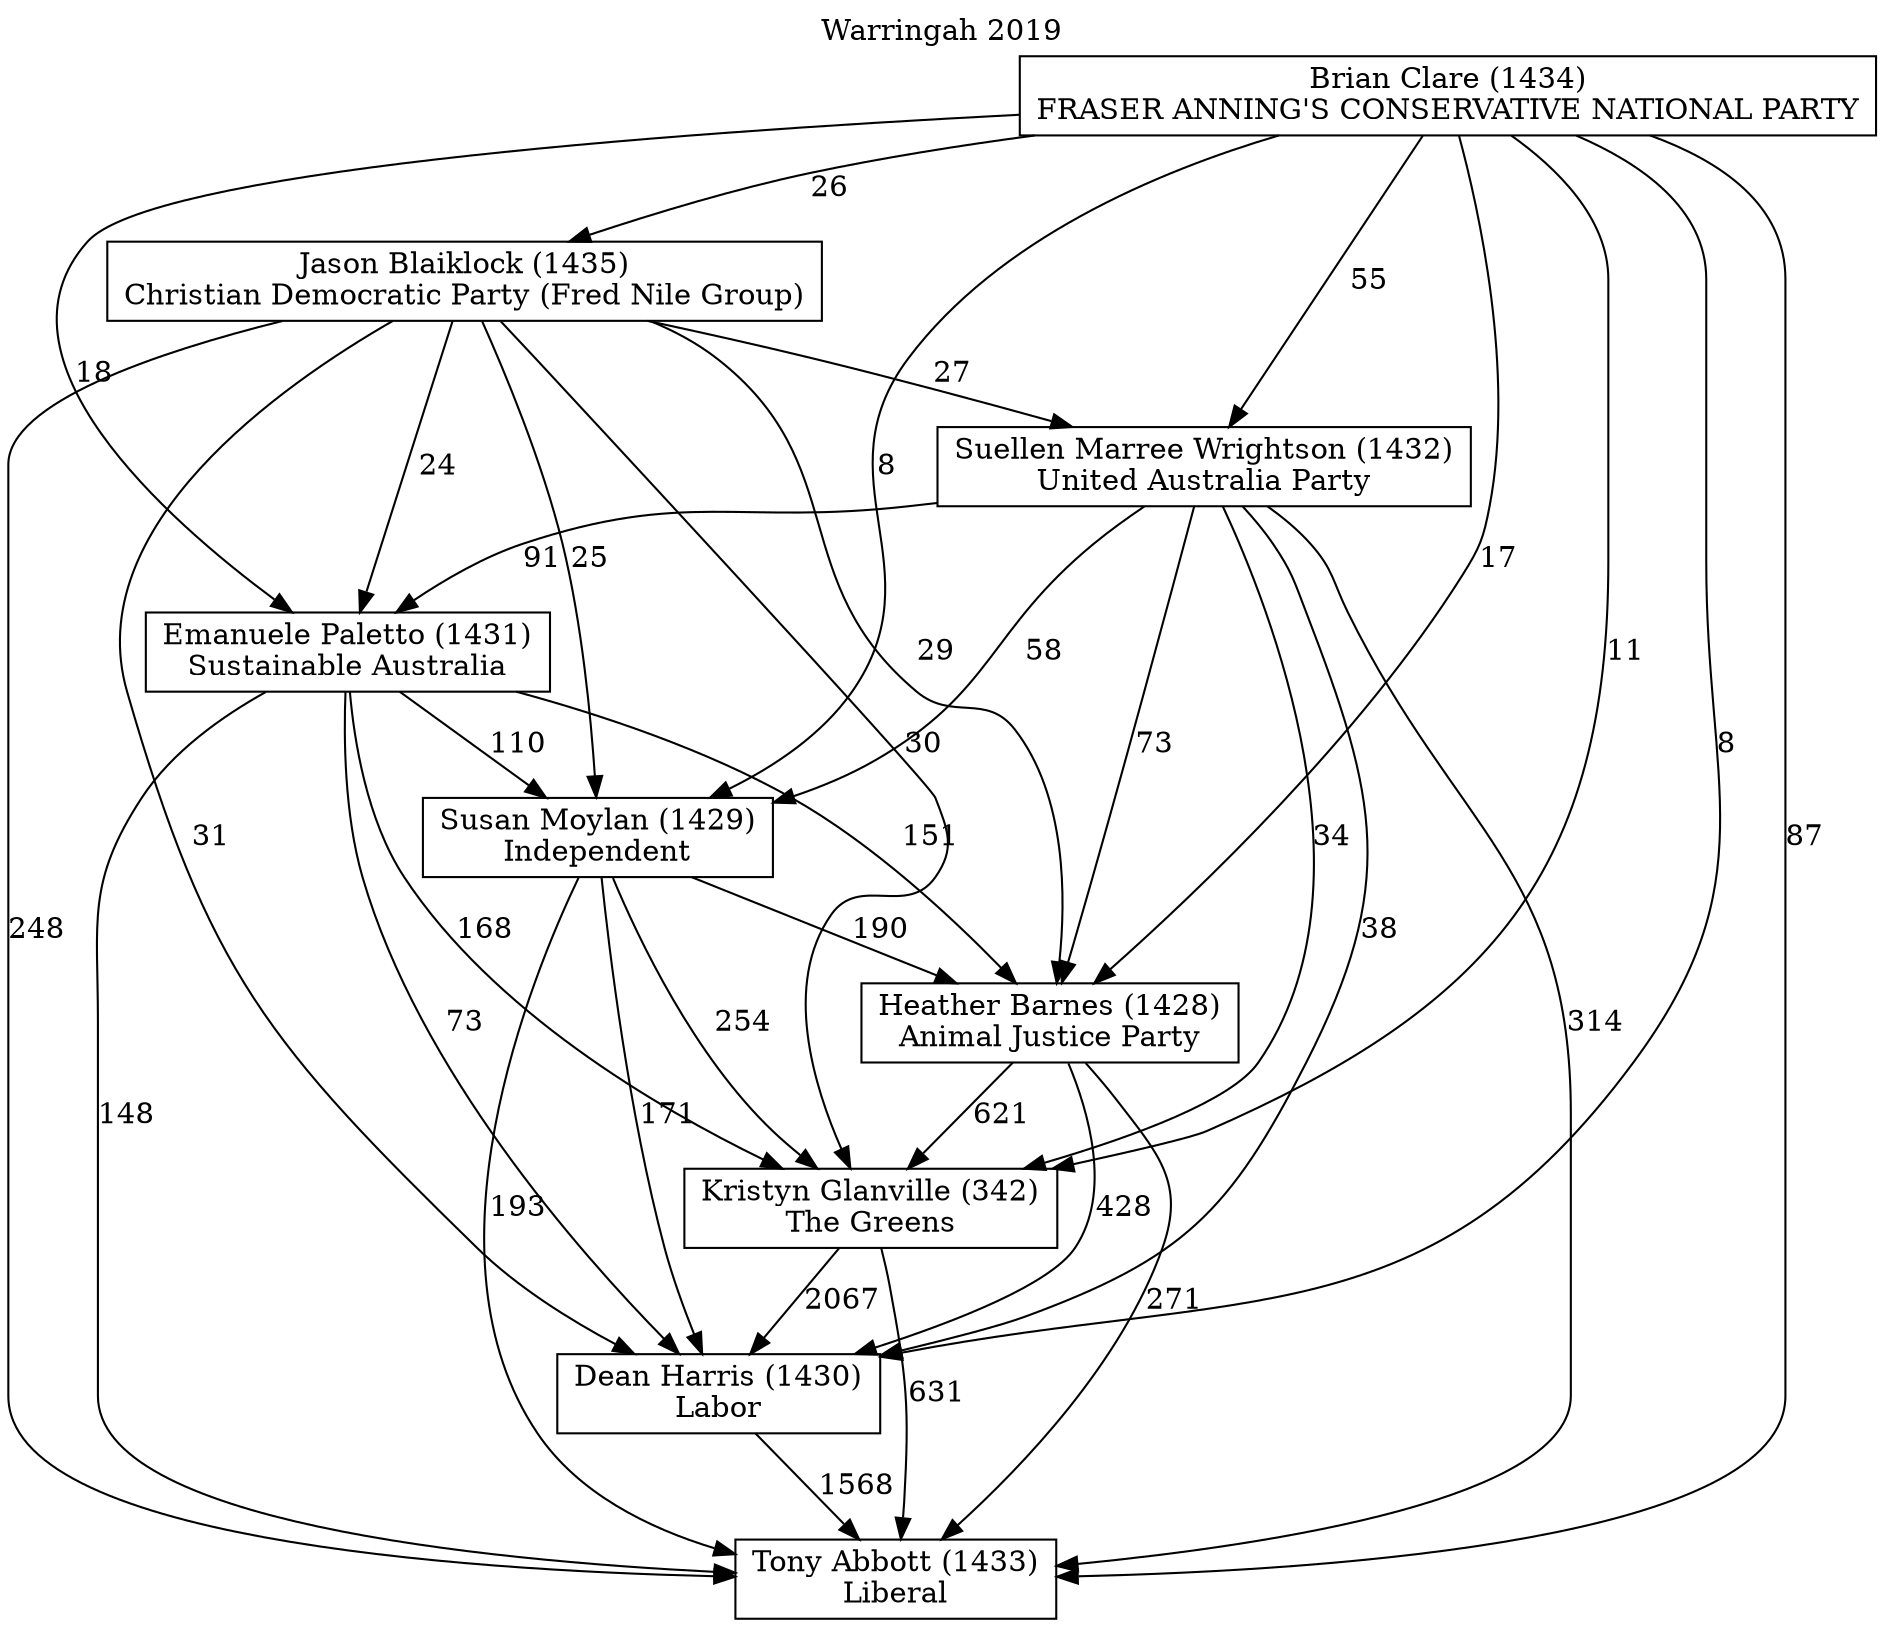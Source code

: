 // House preference flow
digraph "Tony Abbott (1433)_Warringah_2019" {
	graph [label="Warringah 2019" labelloc=t mclimit=10]
	node [shape=box]
	"Tony Abbott (1433)" [label="Tony Abbott (1433)
Liberal"]
	"Dean Harris (1430)" [label="Dean Harris (1430)
Labor"]
	"Kristyn Glanville (342)" [label="Kristyn Glanville (342)
The Greens"]
	"Heather Barnes (1428)" [label="Heather Barnes (1428)
Animal Justice Party"]
	"Susan Moylan (1429)" [label="Susan Moylan (1429)
Independent"]
	"Emanuele Paletto (1431)" [label="Emanuele Paletto (1431)
Sustainable Australia"]
	"Suellen Marree Wrightson (1432)" [label="Suellen Marree Wrightson (1432)
United Australia Party"]
	"Jason Blaiklock (1435)" [label="Jason Blaiklock (1435)
Christian Democratic Party (Fred Nile Group)"]
	"Brian Clare (1434)" [label="Brian Clare (1434)
FRASER ANNING'S CONSERVATIVE NATIONAL PARTY"]
	"Dean Harris (1430)" -> "Tony Abbott (1433)" [label=1568]
	"Kristyn Glanville (342)" -> "Dean Harris (1430)" [label=2067]
	"Heather Barnes (1428)" -> "Kristyn Glanville (342)" [label=621]
	"Susan Moylan (1429)" -> "Heather Barnes (1428)" [label=190]
	"Emanuele Paletto (1431)" -> "Susan Moylan (1429)" [label=110]
	"Suellen Marree Wrightson (1432)" -> "Emanuele Paletto (1431)" [label=91]
	"Jason Blaiklock (1435)" -> "Suellen Marree Wrightson (1432)" [label=27]
	"Brian Clare (1434)" -> "Jason Blaiklock (1435)" [label=26]
	"Kristyn Glanville (342)" -> "Tony Abbott (1433)" [label=631]
	"Heather Barnes (1428)" -> "Tony Abbott (1433)" [label=271]
	"Susan Moylan (1429)" -> "Tony Abbott (1433)" [label=193]
	"Emanuele Paletto (1431)" -> "Tony Abbott (1433)" [label=148]
	"Suellen Marree Wrightson (1432)" -> "Tony Abbott (1433)" [label=314]
	"Jason Blaiklock (1435)" -> "Tony Abbott (1433)" [label=248]
	"Brian Clare (1434)" -> "Tony Abbott (1433)" [label=87]
	"Brian Clare (1434)" -> "Suellen Marree Wrightson (1432)" [label=55]
	"Jason Blaiklock (1435)" -> "Emanuele Paletto (1431)" [label=24]
	"Brian Clare (1434)" -> "Emanuele Paletto (1431)" [label=18]
	"Suellen Marree Wrightson (1432)" -> "Susan Moylan (1429)" [label=58]
	"Jason Blaiklock (1435)" -> "Susan Moylan (1429)" [label=25]
	"Brian Clare (1434)" -> "Susan Moylan (1429)" [label=8]
	"Emanuele Paletto (1431)" -> "Heather Barnes (1428)" [label=151]
	"Suellen Marree Wrightson (1432)" -> "Heather Barnes (1428)" [label=73]
	"Jason Blaiklock (1435)" -> "Heather Barnes (1428)" [label=29]
	"Brian Clare (1434)" -> "Heather Barnes (1428)" [label=17]
	"Susan Moylan (1429)" -> "Kristyn Glanville (342)" [label=254]
	"Emanuele Paletto (1431)" -> "Kristyn Glanville (342)" [label=168]
	"Suellen Marree Wrightson (1432)" -> "Kristyn Glanville (342)" [label=34]
	"Jason Blaiklock (1435)" -> "Kristyn Glanville (342)" [label=30]
	"Brian Clare (1434)" -> "Kristyn Glanville (342)" [label=11]
	"Heather Barnes (1428)" -> "Dean Harris (1430)" [label=428]
	"Susan Moylan (1429)" -> "Dean Harris (1430)" [label=171]
	"Emanuele Paletto (1431)" -> "Dean Harris (1430)" [label=73]
	"Suellen Marree Wrightson (1432)" -> "Dean Harris (1430)" [label=38]
	"Jason Blaiklock (1435)" -> "Dean Harris (1430)" [label=31]
	"Brian Clare (1434)" -> "Dean Harris (1430)" [label=8]
}
